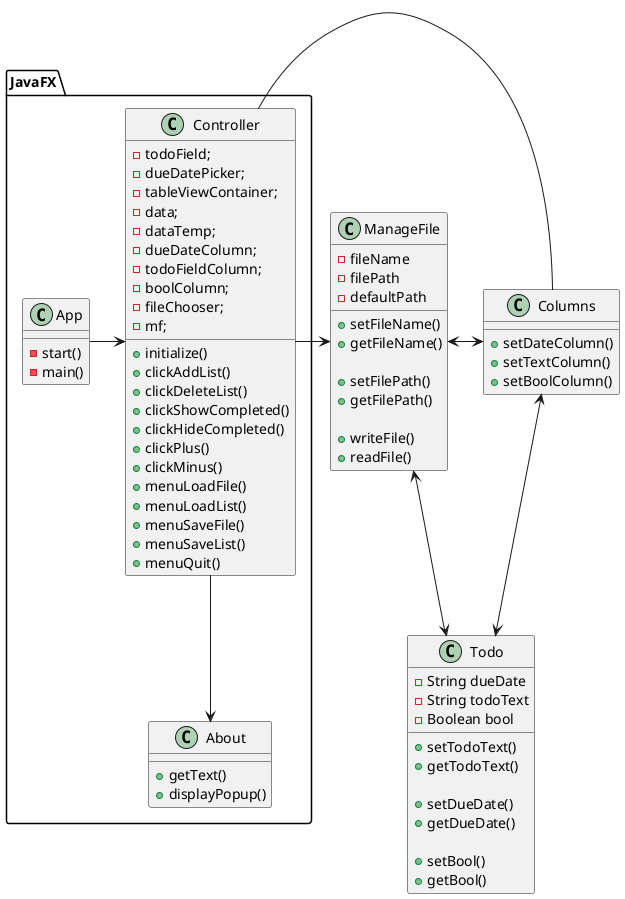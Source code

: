 @startuml
'https://plantuml.com/class-diagram

class JavaFX.App {

    -start()
    -main()
}

class JavaFX.About {
    +getText()
    +displayPopup()
}

class Columns {
    +setDateColumn()
    +setTextColumn()
    +setBoolColumn()
}

class JavaFX.Controller {


	-todoField;
	-dueDatePicker;
	-tableViewContainer;
	-data;
	-dataTemp;
	-dueDateColumn;
	-todoFieldColumn;
	-boolColumn;
	-fileChooser;
	-mf;

    +initialize()
    +clickAddList()
    +clickDeleteList()
    +clickShowCompleted()
    +clickHideCompleted()
    +clickPlus()
    +clickMinus()
    +menuLoadFile()
    +menuLoadList()
    +menuSaveFile()
    +menuSaveList()
    +menuQuit()
}

class ManageFile {

    -fileName
    -filePath
    -defaultPath

    +setFileName()
    +getFileName()

    +setFilePath()
    +getFilePath()

    +writeFile()
    +readFile()
}

class Todo {

    -String dueDate
    -String todoText
    -Boolean bool

    +setTodoText()
    +getTodoText()

    +setDueDate()
    +getDueDate()

    +setBool()
    +getBool()

}



JavaFX.App => JavaFX.Controller

JavaFX.Controller => ManageFile
JavaFX.Controller = Columns
JavaFX.Controller ==> JavaFX.About
Columns <==> Todo
ManageFile <=> Todo
ManageFile <=> Columns





@enduml
